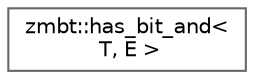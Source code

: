 digraph "Graphical Class Hierarchy"
{
 // LATEX_PDF_SIZE
  bgcolor="transparent";
  edge [fontname=Helvetica,fontsize=10,labelfontname=Helvetica,labelfontsize=10];
  node [fontname=Helvetica,fontsize=10,shape=box,height=0.2,width=0.4];
  rankdir="LR";
  Node0 [id="Node000000",label="zmbt::has_bit_and\<\l T, E \>",height=0.2,width=0.4,color="grey40", fillcolor="white", style="filled",URL="$structzmbt_1_1has__bit__and.html",tooltip=" "];
}
